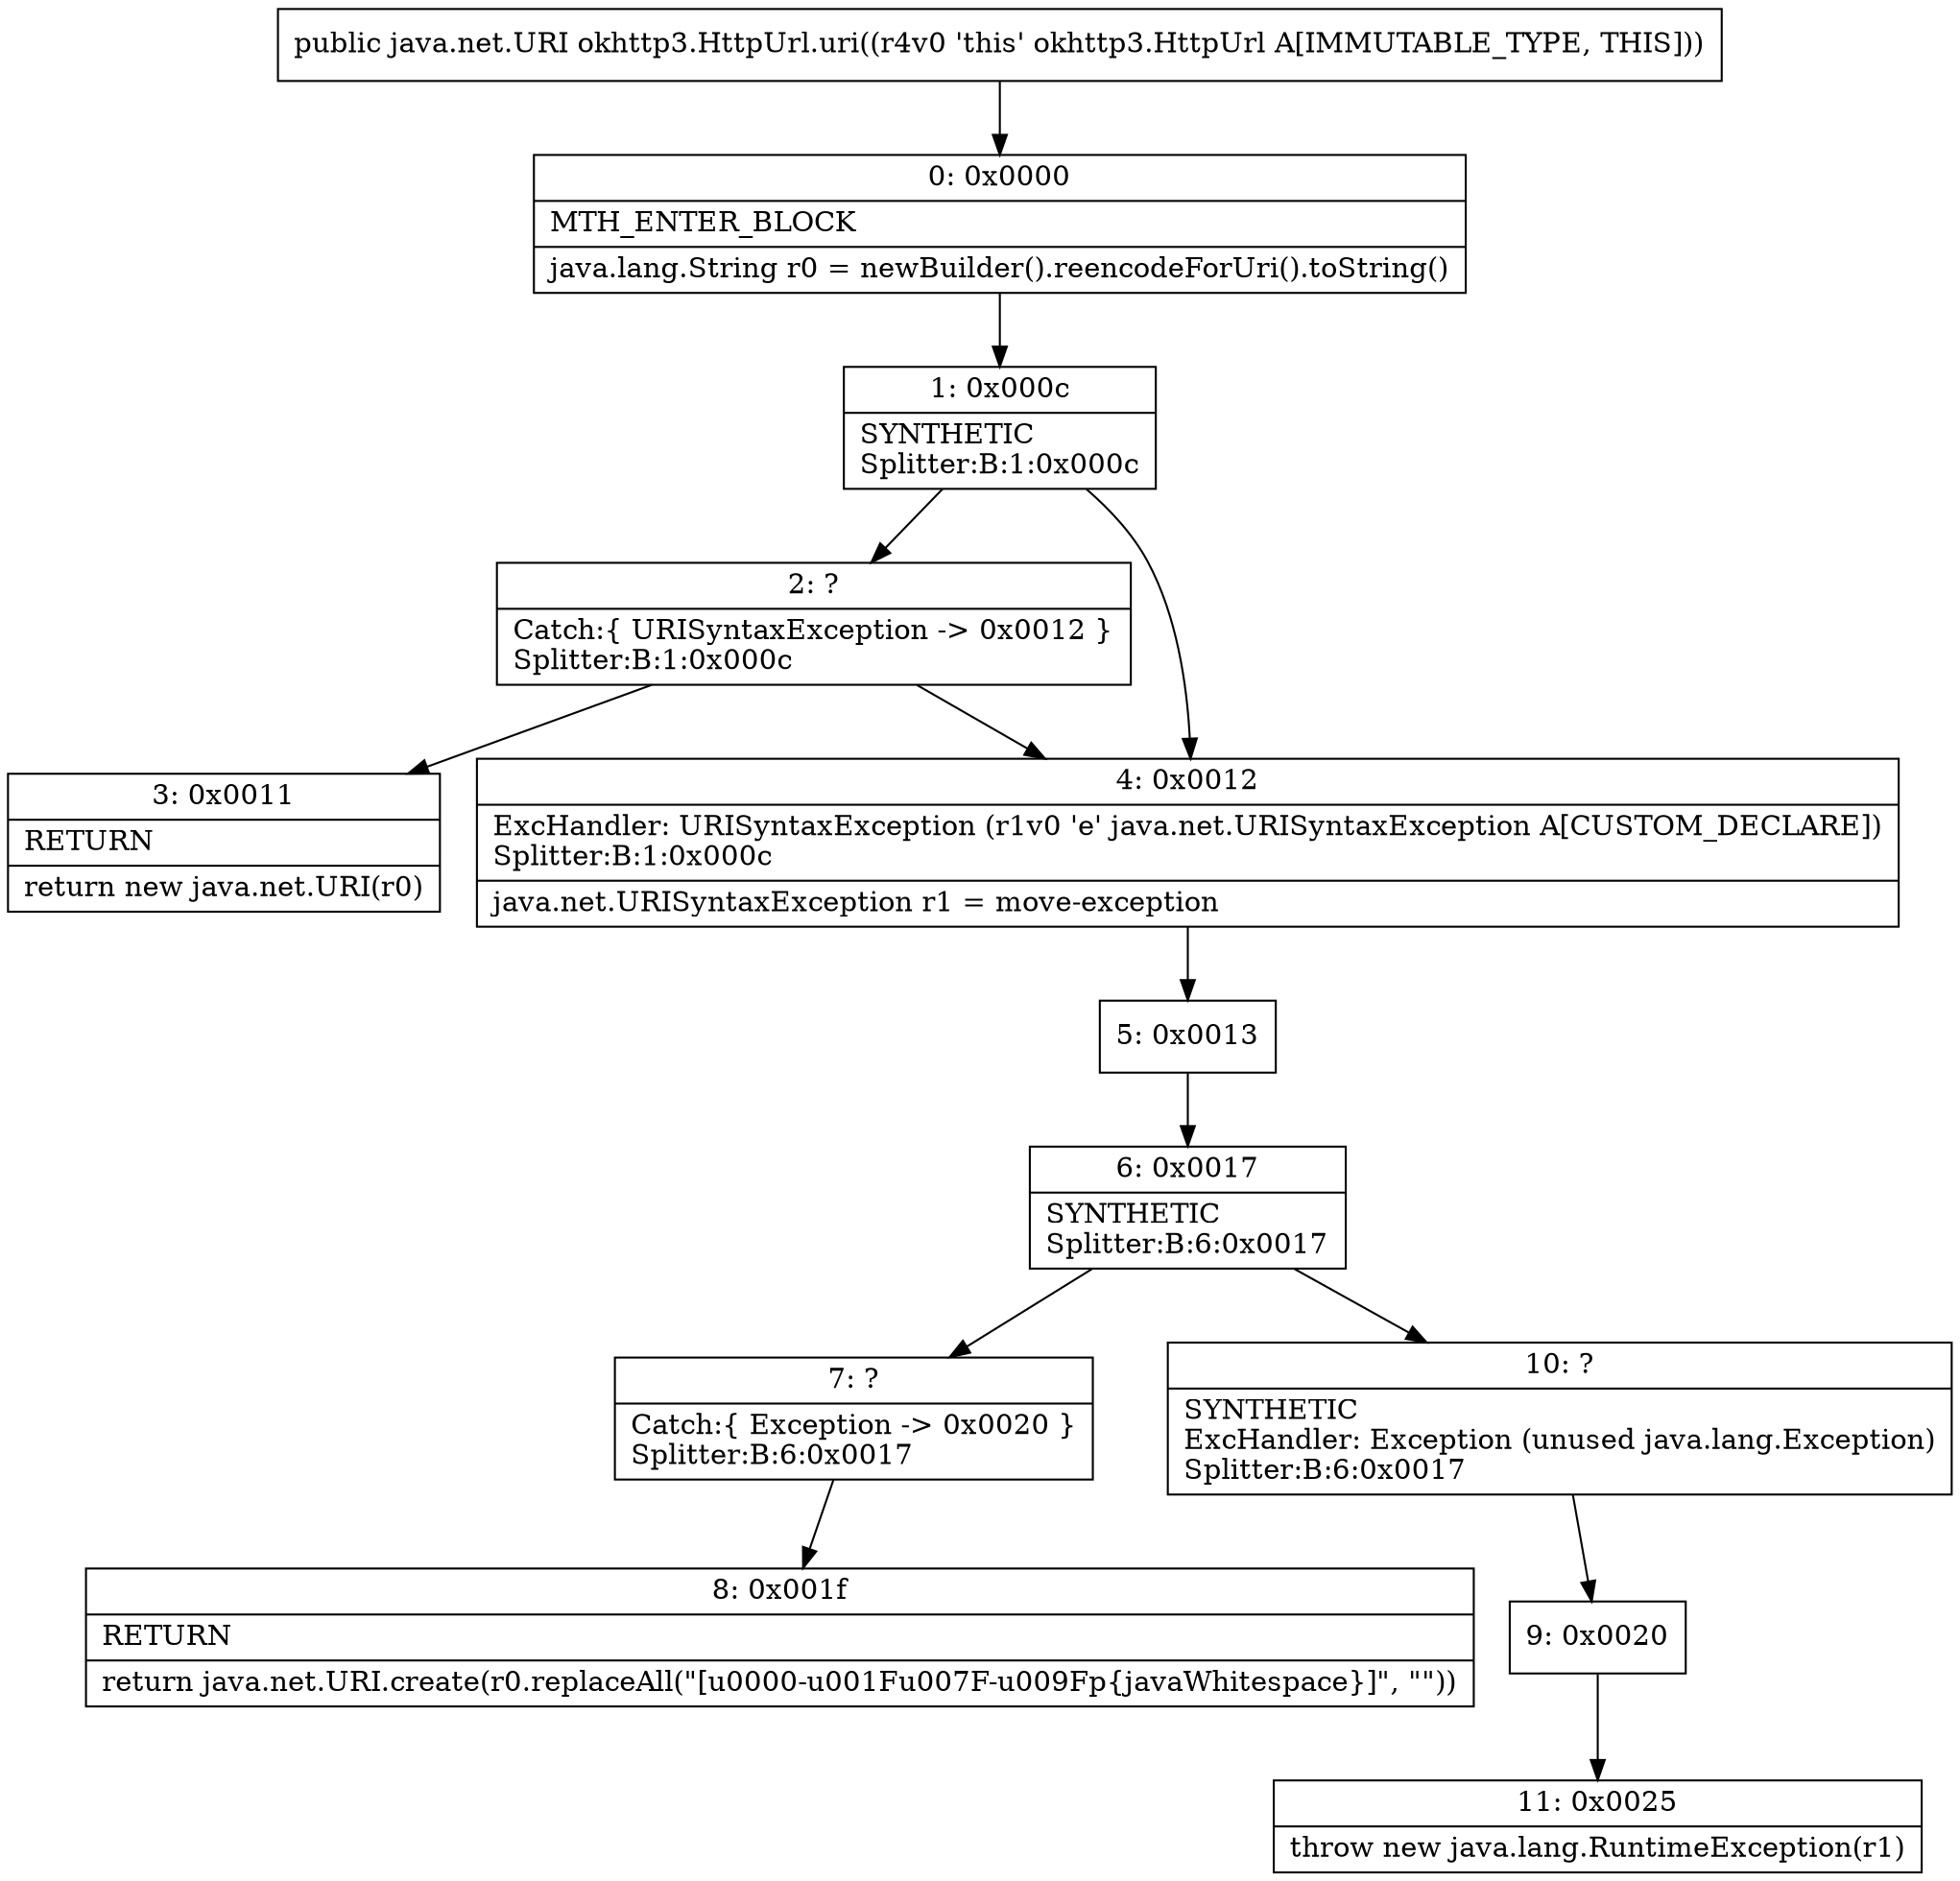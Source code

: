 digraph "CFG forokhttp3.HttpUrl.uri()Ljava\/net\/URI;" {
Node_0 [shape=record,label="{0\:\ 0x0000|MTH_ENTER_BLOCK\l|java.lang.String r0 = newBuilder().reencodeForUri().toString()\l}"];
Node_1 [shape=record,label="{1\:\ 0x000c|SYNTHETIC\lSplitter:B:1:0x000c\l}"];
Node_2 [shape=record,label="{2\:\ ?|Catch:\{ URISyntaxException \-\> 0x0012 \}\lSplitter:B:1:0x000c\l}"];
Node_3 [shape=record,label="{3\:\ 0x0011|RETURN\l|return new java.net.URI(r0)\l}"];
Node_4 [shape=record,label="{4\:\ 0x0012|ExcHandler: URISyntaxException (r1v0 'e' java.net.URISyntaxException A[CUSTOM_DECLARE])\lSplitter:B:1:0x000c\l|java.net.URISyntaxException r1 = move\-exception\l}"];
Node_5 [shape=record,label="{5\:\ 0x0013}"];
Node_6 [shape=record,label="{6\:\ 0x0017|SYNTHETIC\lSplitter:B:6:0x0017\l}"];
Node_7 [shape=record,label="{7\:\ ?|Catch:\{ Exception \-\> 0x0020 \}\lSplitter:B:6:0x0017\l}"];
Node_8 [shape=record,label="{8\:\ 0x001f|RETURN\l|return java.net.URI.create(r0.replaceAll(\"[u0000\-u001Fu007F\-u009Fp\{javaWhitespace\}]\", \"\"))\l}"];
Node_9 [shape=record,label="{9\:\ 0x0020}"];
Node_10 [shape=record,label="{10\:\ ?|SYNTHETIC\lExcHandler: Exception (unused java.lang.Exception)\lSplitter:B:6:0x0017\l}"];
Node_11 [shape=record,label="{11\:\ 0x0025|throw new java.lang.RuntimeException(r1)\l}"];
MethodNode[shape=record,label="{public java.net.URI okhttp3.HttpUrl.uri((r4v0 'this' okhttp3.HttpUrl A[IMMUTABLE_TYPE, THIS])) }"];
MethodNode -> Node_0;
Node_0 -> Node_1;
Node_1 -> Node_2;
Node_1 -> Node_4;
Node_2 -> Node_3;
Node_2 -> Node_4;
Node_4 -> Node_5;
Node_5 -> Node_6;
Node_6 -> Node_7;
Node_6 -> Node_10;
Node_7 -> Node_8;
Node_9 -> Node_11;
Node_10 -> Node_9;
}

